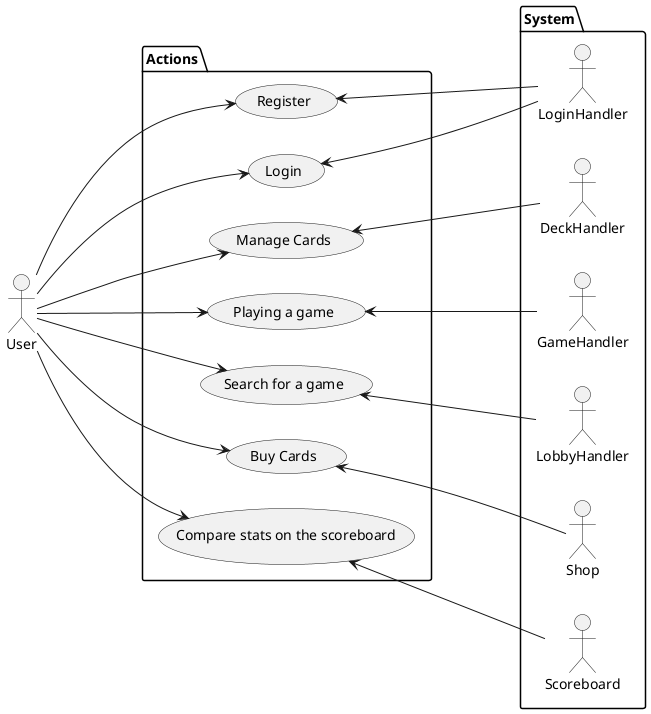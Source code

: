 @startuml
left to right direction
actor User

package Actions {
  usecase "Register"
  usecase "Login"
  usecase "Buy Cards"
  usecase "Manage Cards"
  usecase "Search for a game"
  usecase "Playing a game"
  usecase "Compare stats on the scoreboard"
}


User -r-> (Register)
User -r-> (Login)
User -d-> (Buy Cards)
User -r-> (Manage Cards)
User -d--> (Search for a game)
User -d--> (Playing a game)
User -d--> (Compare stats on the scoreboard)

package System{
  actor LoginHandler
  actor Shop
  actor DeckHandler
  actor LobbyHandler
  actor GameHandler
  actor Scoreboard
}

LoginHandler -l-> (Register)
LoginHandler -l-> (Login)
Shop -u-> (Buy Cards)
DeckHandler -u-> (Manage Cards)
LobbyHandler -u--> (Search for a game)
GameHandler -u--> (Playing a game)
Scoreboard ---> (Compare stats on the scoreboard)
@enduml

